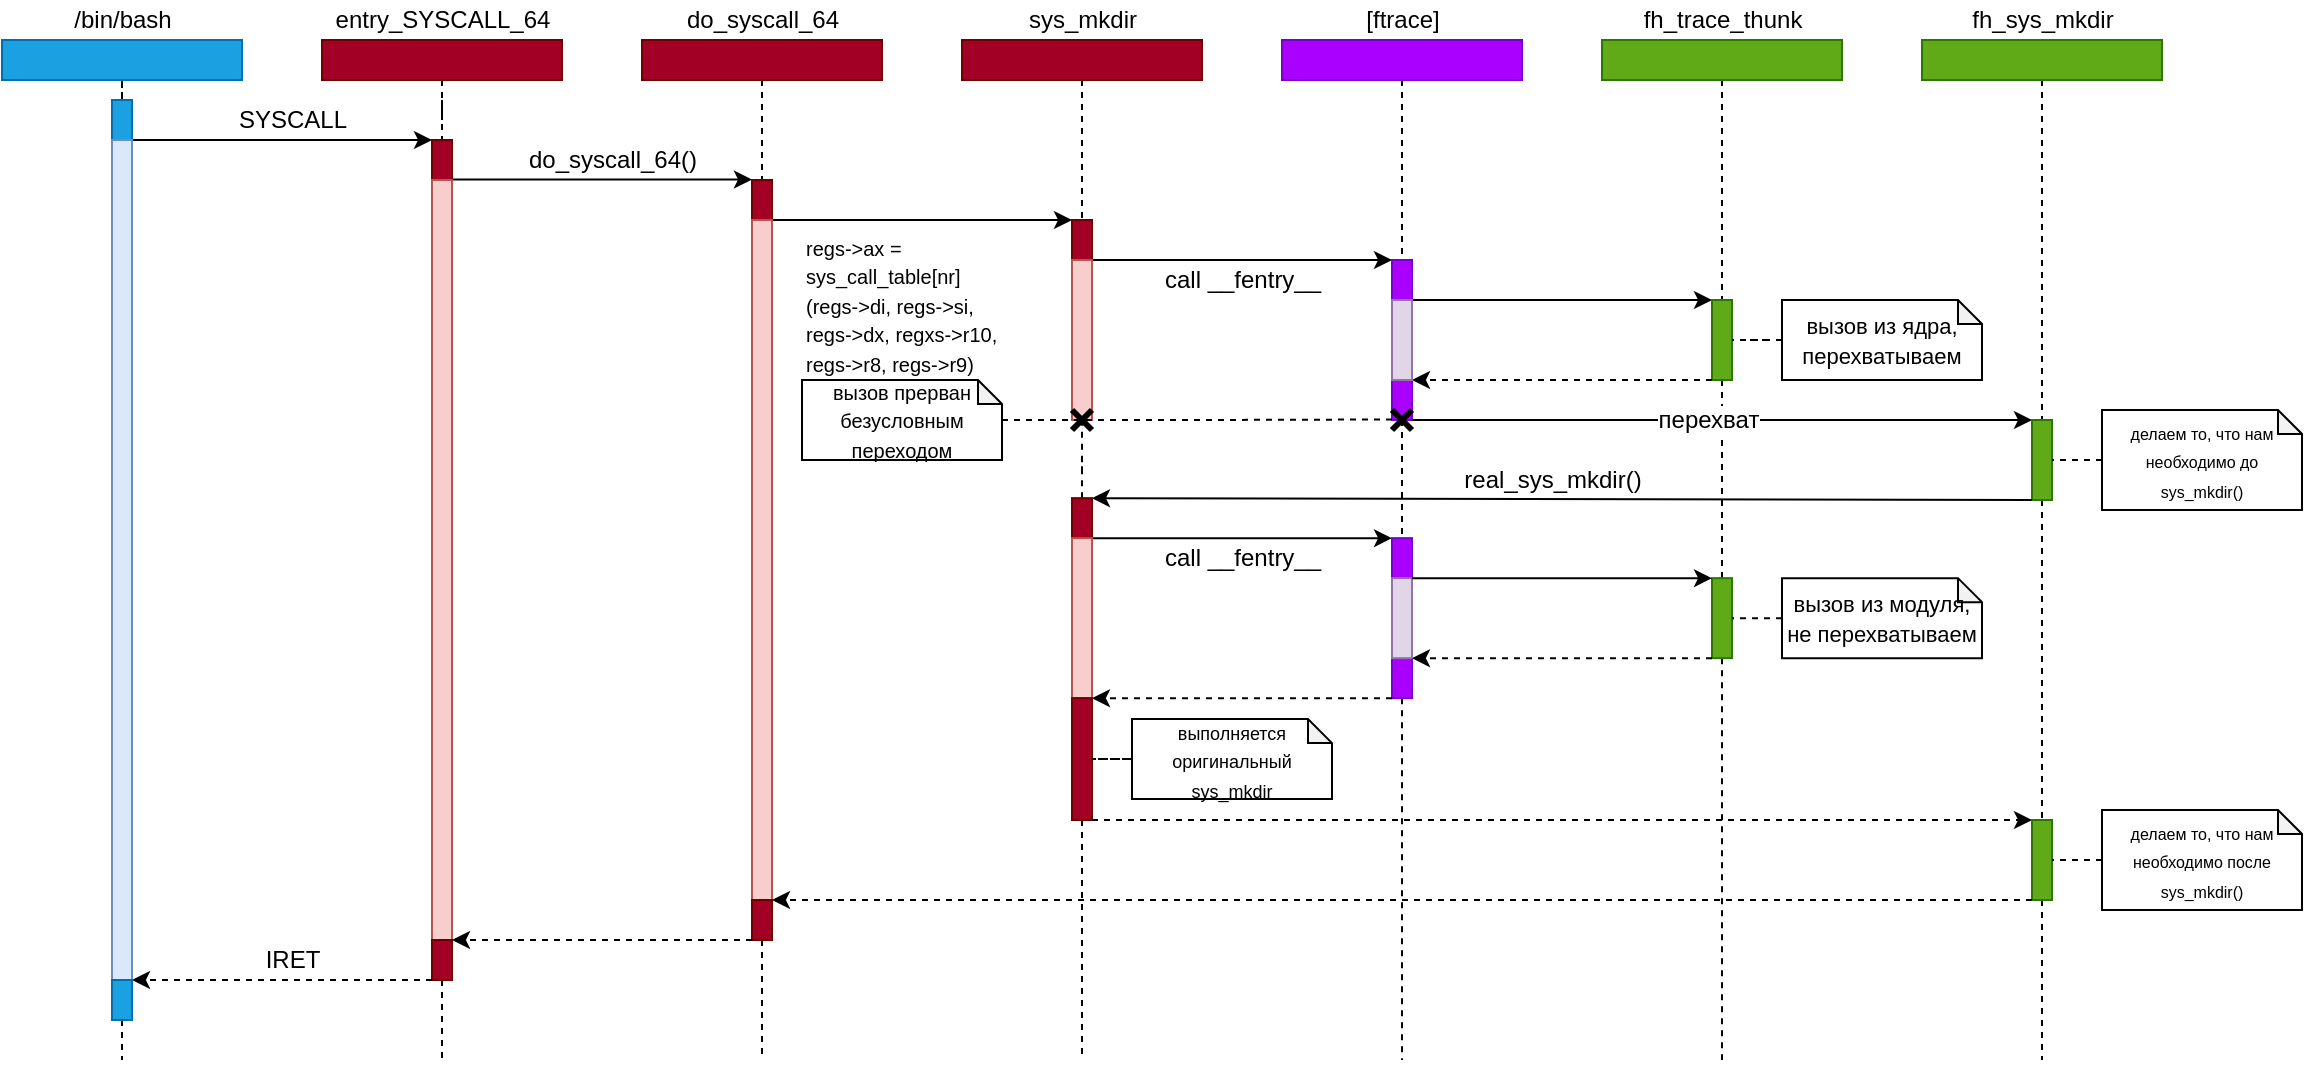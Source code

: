 <mxfile version="12.6.5" type="device"><diagram id="c9k8eUTGtW-Du8NFSK2U" name="Page-1"><mxGraphModel dx="1673" dy="942" grid="1" gridSize="10" guides="1" tooltips="1" connect="1" arrows="1" fold="1" page="1" pageScale="1" pageWidth="827" pageHeight="1169" math="0" shadow="0"><root><mxCell id="0"/><mxCell id="1" parent="0"/><mxCell id="8-9RHEzsf5EBuE27SDgw-29" style="edgeStyle=orthogonalEdgeStyle;rounded=0;orthogonalLoop=1;jettySize=auto;html=1;entryX=0.5;entryY=0;entryDx=0;entryDy=0;dashed=1;endArrow=none;endFill=0;" edge="1" parent="1" source="8-9RHEzsf5EBuE27SDgw-1" target="8-9RHEzsf5EBuE27SDgw-23"><mxGeometry relative="1" as="geometry"/></mxCell><mxCell id="8-9RHEzsf5EBuE27SDgw-1" value="" style="rounded=0;whiteSpace=wrap;html=1;fillColor=#1ba1e2;strokeColor=#006EAF;fontColor=#ffffff;" vertex="1" parent="1"><mxGeometry x="80" y="130" width="120" height="20" as="geometry"/></mxCell><mxCell id="8-9RHEzsf5EBuE27SDgw-2" value="/bin/bash" style="text;html=1;align=center;verticalAlign=middle;resizable=0;points=[];autosize=1;" vertex="1" parent="1"><mxGeometry x="110" y="110" width="60" height="20" as="geometry"/></mxCell><mxCell id="8-9RHEzsf5EBuE27SDgw-134" style="edgeStyle=orthogonalEdgeStyle;rounded=0;orthogonalLoop=1;jettySize=auto;html=1;entryX=0.5;entryY=0;entryDx=0;entryDy=0;dashed=1;endArrow=none;endFill=0;" edge="1" parent="1" source="8-9RHEzsf5EBuE27SDgw-3" target="8-9RHEzsf5EBuE27SDgw-33"><mxGeometry relative="1" as="geometry"/></mxCell><mxCell id="8-9RHEzsf5EBuE27SDgw-3" value="" style="rounded=0;whiteSpace=wrap;html=1;fillColor=#a20025;strokeColor=#6F0000;fontColor=#ffffff;" vertex="1" parent="1"><mxGeometry x="240" y="130" width="120" height="20" as="geometry"/></mxCell><mxCell id="8-9RHEzsf5EBuE27SDgw-4" value="entry_SYSCALL_64" style="text;html=1;align=center;verticalAlign=middle;resizable=0;points=[];autosize=1;" vertex="1" parent="1"><mxGeometry x="240" y="110" width="120" height="20" as="geometry"/></mxCell><mxCell id="8-9RHEzsf5EBuE27SDgw-133" style="edgeStyle=orthogonalEdgeStyle;rounded=0;orthogonalLoop=1;jettySize=auto;html=1;entryX=0.5;entryY=0;entryDx=0;entryDy=0;dashed=1;endArrow=none;endFill=0;" edge="1" parent="1" source="8-9RHEzsf5EBuE27SDgw-5" target="8-9RHEzsf5EBuE27SDgw-37"><mxGeometry relative="1" as="geometry"/></mxCell><mxCell id="8-9RHEzsf5EBuE27SDgw-5" value="" style="rounded=0;whiteSpace=wrap;html=1;fillColor=#a20025;strokeColor=#6F0000;fontColor=#ffffff;" vertex="1" parent="1"><mxGeometry x="400" y="130" width="120" height="20" as="geometry"/></mxCell><mxCell id="8-9RHEzsf5EBuE27SDgw-6" value="do_syscall_64" style="text;html=1;align=center;verticalAlign=middle;resizable=0;points=[];autosize=1;" vertex="1" parent="1"><mxGeometry x="415" y="110" width="90" height="20" as="geometry"/></mxCell><mxCell id="8-9RHEzsf5EBuE27SDgw-131" style="edgeStyle=orthogonalEdgeStyle;rounded=0;orthogonalLoop=1;jettySize=auto;html=1;entryX=0.5;entryY=0;entryDx=0;entryDy=0;dashed=1;endArrow=none;endFill=0;" edge="1" parent="1" source="8-9RHEzsf5EBuE27SDgw-7" target="8-9RHEzsf5EBuE27SDgw-41"><mxGeometry relative="1" as="geometry"/></mxCell><mxCell id="8-9RHEzsf5EBuE27SDgw-7" value="" style="rounded=0;whiteSpace=wrap;html=1;fillColor=#a20025;strokeColor=#6F0000;fontColor=#ffffff;" vertex="1" parent="1"><mxGeometry x="560" y="130" width="120" height="20" as="geometry"/></mxCell><mxCell id="8-9RHEzsf5EBuE27SDgw-8" value="sys_mkdir" style="text;html=1;align=center;verticalAlign=middle;resizable=0;points=[];autosize=1;" vertex="1" parent="1"><mxGeometry x="585" y="110" width="70" height="20" as="geometry"/></mxCell><mxCell id="8-9RHEzsf5EBuE27SDgw-129" style="edgeStyle=orthogonalEdgeStyle;rounded=0;orthogonalLoop=1;jettySize=auto;html=1;entryX=0.5;entryY=0;entryDx=0;entryDy=0;dashed=1;endArrow=none;endFill=0;" edge="1" parent="1" source="8-9RHEzsf5EBuE27SDgw-9" target="8-9RHEzsf5EBuE27SDgw-45"><mxGeometry relative="1" as="geometry"/></mxCell><mxCell id="8-9RHEzsf5EBuE27SDgw-9" value="" style="rounded=0;whiteSpace=wrap;html=1;fillColor=#aa00ff;strokeColor=#7700CC;fontColor=#ffffff;" vertex="1" parent="1"><mxGeometry x="720" y="130" width="120" height="20" as="geometry"/></mxCell><mxCell id="8-9RHEzsf5EBuE27SDgw-10" value="[ftrace]" style="text;html=1;align=center;verticalAlign=middle;resizable=0;points=[];autosize=1;" vertex="1" parent="1"><mxGeometry x="755" y="110" width="50" height="20" as="geometry"/></mxCell><mxCell id="8-9RHEzsf5EBuE27SDgw-127" style="edgeStyle=orthogonalEdgeStyle;rounded=0;orthogonalLoop=1;jettySize=auto;html=1;entryX=0.5;entryY=0;entryDx=0;entryDy=0;dashed=1;endArrow=none;endFill=0;" edge="1" parent="1" source="8-9RHEzsf5EBuE27SDgw-11" target="8-9RHEzsf5EBuE27SDgw-47"><mxGeometry relative="1" as="geometry"/></mxCell><mxCell id="8-9RHEzsf5EBuE27SDgw-11" value="" style="rounded=0;whiteSpace=wrap;html=1;fillColor=#60a917;strokeColor=#2D7600;fontColor=#ffffff;" vertex="1" parent="1"><mxGeometry x="880" y="130" width="120" height="20" as="geometry"/></mxCell><mxCell id="8-9RHEzsf5EBuE27SDgw-12" value="fh_trace_thunk" style="text;html=1;align=center;verticalAlign=middle;resizable=0;points=[];autosize=1;" vertex="1" parent="1"><mxGeometry x="895" y="110" width="90" height="20" as="geometry"/></mxCell><mxCell id="8-9RHEzsf5EBuE27SDgw-125" style="edgeStyle=orthogonalEdgeStyle;rounded=0;orthogonalLoop=1;jettySize=auto;html=1;entryX=0.5;entryY=0;entryDx=0;entryDy=0;dashed=1;endArrow=none;endFill=0;" edge="1" parent="1" source="8-9RHEzsf5EBuE27SDgw-13" target="8-9RHEzsf5EBuE27SDgw-57"><mxGeometry relative="1" as="geometry"/></mxCell><mxCell id="8-9RHEzsf5EBuE27SDgw-13" value="" style="rounded=0;whiteSpace=wrap;html=1;fillColor=#60a917;strokeColor=#2D7600;fontColor=#ffffff;" vertex="1" parent="1"><mxGeometry x="1040" y="130" width="120" height="20" as="geometry"/></mxCell><mxCell id="8-9RHEzsf5EBuE27SDgw-14" value="fh_sys_mkdir" style="text;html=1;align=center;verticalAlign=middle;resizable=0;points=[];autosize=1;" vertex="1" parent="1"><mxGeometry x="1055" y="110" width="90" height="20" as="geometry"/></mxCell><mxCell id="8-9RHEzsf5EBuE27SDgw-17" style="edgeStyle=orthogonalEdgeStyle;rounded=0;orthogonalLoop=1;jettySize=auto;html=1;dashed=1;endArrow=none;endFill=0;" edge="1" parent="1" source="8-9RHEzsf5EBuE27SDgw-102"><mxGeometry relative="1" as="geometry"><mxPoint x="459.66" y="550" as="targetPoint"/><mxPoint x="459.66" y="150" as="sourcePoint"/><Array as="points"><mxPoint x="459.66" y="360"/><mxPoint x="459.66" y="360"/></Array></mxGeometry></mxCell><mxCell id="8-9RHEzsf5EBuE27SDgw-23" value="" style="rounded=0;whiteSpace=wrap;html=1;fillColor=#1ba1e2;strokeColor=#006EAF;fontColor=#ffffff;" vertex="1" parent="1"><mxGeometry x="135" y="160" width="10" height="20" as="geometry"/></mxCell><mxCell id="8-9RHEzsf5EBuE27SDgw-31" value="" style="endArrow=classic;html=1;exitX=1;exitY=1;exitDx=0;exitDy=0;entryX=0;entryY=0;entryDx=0;entryDy=0;" edge="1" parent="1" source="8-9RHEzsf5EBuE27SDgw-23" target="8-9RHEzsf5EBuE27SDgw-33"><mxGeometry width="50" height="50" relative="1" as="geometry"><mxPoint x="170" y="220" as="sourcePoint"/><mxPoint x="300" y="180" as="targetPoint"/></mxGeometry></mxCell><mxCell id="8-9RHEzsf5EBuE27SDgw-32" value="SYSCALL" style="text;html=1;align=center;verticalAlign=middle;resizable=0;points=[];autosize=1;" vertex="1" parent="1"><mxGeometry x="190" y="160" width="70" height="20" as="geometry"/></mxCell><mxCell id="8-9RHEzsf5EBuE27SDgw-33" value="" style="rounded=0;whiteSpace=wrap;html=1;fillColor=#a20025;strokeColor=#6F0000;fontColor=#ffffff;" vertex="1" parent="1"><mxGeometry x="295" y="180" width="10" height="20" as="geometry"/></mxCell><mxCell id="8-9RHEzsf5EBuE27SDgw-35" value="" style="endArrow=classic;html=1;exitX=1;exitY=1;exitDx=0;exitDy=0;entryX=0;entryY=0;entryDx=0;entryDy=0;" edge="1" parent="1"><mxGeometry width="50" height="50" relative="1" as="geometry"><mxPoint x="305" y="199.77" as="sourcePoint"/><mxPoint x="455" y="199.77" as="targetPoint"/></mxGeometry></mxCell><mxCell id="8-9RHEzsf5EBuE27SDgw-36" value="do_syscall_64()" style="text;html=1;align=center;verticalAlign=middle;resizable=0;points=[];autosize=1;" vertex="1" parent="1"><mxGeometry x="335" y="179.77" width="100" height="20" as="geometry"/></mxCell><mxCell id="8-9RHEzsf5EBuE27SDgw-37" value="" style="rounded=0;whiteSpace=wrap;html=1;fillColor=#a20025;strokeColor=#6F0000;fontColor=#ffffff;" vertex="1" parent="1"><mxGeometry x="455" y="200" width="10" height="20" as="geometry"/></mxCell><mxCell id="8-9RHEzsf5EBuE27SDgw-39" value="" style="endArrow=classic;html=1;exitX=1;exitY=1;exitDx=0;exitDy=0;entryX=0;entryY=0;entryDx=0;entryDy=0;" edge="1" parent="1"><mxGeometry width="50" height="50" relative="1" as="geometry"><mxPoint x="465" y="220.0" as="sourcePoint"/><mxPoint x="615" y="220.0" as="targetPoint"/></mxGeometry></mxCell><mxCell id="8-9RHEzsf5EBuE27SDgw-40" value="&lt;font style=&quot;font-size: 10px&quot;&gt;regs-&amp;gt;ax = &lt;br&gt;sys_call_table[nr]&lt;br&gt;(regs-&amp;gt;di, regs-&amp;gt;si,&lt;br&gt;regs-&amp;gt;dx, regxs-&amp;gt;r10,&lt;br&gt;regs-&amp;gt;r8, regs-&amp;gt;r9)&lt;/font&gt;" style="text;html=1;" vertex="1" parent="1"><mxGeometry x="480" y="220" width="120" height="70" as="geometry"/></mxCell><mxCell id="8-9RHEzsf5EBuE27SDgw-41" value="" style="rounded=0;whiteSpace=wrap;html=1;fillColor=#a20025;strokeColor=#6F0000;fontColor=#ffffff;" vertex="1" parent="1"><mxGeometry x="615" y="220" width="10" height="20" as="geometry"/></mxCell><mxCell id="8-9RHEzsf5EBuE27SDgw-43" value="" style="endArrow=classic;html=1;exitX=1;exitY=1;exitDx=0;exitDy=0;entryX=0;entryY=0;entryDx=0;entryDy=0;" edge="1" parent="1"><mxGeometry width="50" height="50" relative="1" as="geometry"><mxPoint x="625" y="240" as="sourcePoint"/><mxPoint x="775" y="240" as="targetPoint"/></mxGeometry></mxCell><mxCell id="8-9RHEzsf5EBuE27SDgw-44" value="call __fentry__" style="text;html=1;align=center;verticalAlign=middle;resizable=0;points=[];autosize=1;" vertex="1" parent="1"><mxGeometry x="655" y="240" width="90" height="20" as="geometry"/></mxCell><mxCell id="8-9RHEzsf5EBuE27SDgw-45" value="" style="rounded=0;whiteSpace=wrap;html=1;fillColor=#aa00ff;strokeColor=#7700CC;fontColor=#ffffff;" vertex="1" parent="1"><mxGeometry x="775" y="240" width="10" height="20" as="geometry"/></mxCell><mxCell id="8-9RHEzsf5EBuE27SDgw-46" value="" style="endArrow=classic;html=1;exitX=1;exitY=1;exitDx=0;exitDy=0;entryX=0;entryY=0;entryDx=0;entryDy=0;" edge="1" parent="1"><mxGeometry width="50" height="50" relative="1" as="geometry"><mxPoint x="785" y="260" as="sourcePoint"/><mxPoint x="935" y="260" as="targetPoint"/></mxGeometry></mxCell><mxCell id="8-9RHEzsf5EBuE27SDgw-128" style="edgeStyle=orthogonalEdgeStyle;rounded=0;orthogonalLoop=1;jettySize=auto;html=1;entryX=0.5;entryY=0;entryDx=0;entryDy=0;dashed=1;endArrow=none;endFill=0;" edge="1" parent="1" source="8-9RHEzsf5EBuE27SDgw-47" target="8-9RHEzsf5EBuE27SDgw-82"><mxGeometry relative="1" as="geometry"/></mxCell><mxCell id="8-9RHEzsf5EBuE27SDgw-47" value="" style="rounded=0;whiteSpace=wrap;html=1;fillColor=#60a917;strokeColor=#2D7600;fontColor=#ffffff;" vertex="1" parent="1"><mxGeometry x="935" y="260" width="10" height="40" as="geometry"/></mxCell><mxCell id="8-9RHEzsf5EBuE27SDgw-51" style="edgeStyle=orthogonalEdgeStyle;rounded=0;orthogonalLoop=1;jettySize=auto;html=1;entryX=1;entryY=0.5;entryDx=0;entryDy=0;endArrow=none;endFill=0;dashed=1;" edge="1" parent="1" source="8-9RHEzsf5EBuE27SDgw-49" target="8-9RHEzsf5EBuE27SDgw-47"><mxGeometry relative="1" as="geometry"/></mxCell><mxCell id="8-9RHEzsf5EBuE27SDgw-49" value="&lt;font style=&quot;font-size: 11px&quot;&gt;вызов из ядра, перехватываем&lt;/font&gt;" style="shape=note;whiteSpace=wrap;html=1;backgroundOutline=1;darkOpacity=0.05;size=12;" vertex="1" parent="1"><mxGeometry x="970" y="260" width="100" height="40" as="geometry"/></mxCell><mxCell id="8-9RHEzsf5EBuE27SDgw-52" value="" style="endArrow=classic;html=1;exitX=0;exitY=1;exitDx=0;exitDy=0;entryX=1;entryY=0;entryDx=0;entryDy=0;dashed=1;" edge="1" parent="1" source="8-9RHEzsf5EBuE27SDgw-47" target="8-9RHEzsf5EBuE27SDgw-53"><mxGeometry width="50" height="50" relative="1" as="geometry"><mxPoint x="795" y="270" as="sourcePoint"/><mxPoint x="790" y="300" as="targetPoint"/></mxGeometry></mxCell><mxCell id="8-9RHEzsf5EBuE27SDgw-130" style="edgeStyle=orthogonalEdgeStyle;rounded=0;orthogonalLoop=1;jettySize=auto;html=1;entryX=0.5;entryY=0;entryDx=0;entryDy=0;dashed=1;endArrow=none;endFill=0;" edge="1" parent="1" source="8-9RHEzsf5EBuE27SDgw-53" target="8-9RHEzsf5EBuE27SDgw-79"><mxGeometry relative="1" as="geometry"/></mxCell><mxCell id="8-9RHEzsf5EBuE27SDgw-53" value="" style="rounded=0;whiteSpace=wrap;html=1;fillColor=#aa00ff;strokeColor=#7700CC;fontColor=#ffffff;" vertex="1" parent="1"><mxGeometry x="775" y="300" width="10" height="20" as="geometry"/></mxCell><mxCell id="8-9RHEzsf5EBuE27SDgw-54" value="" style="rounded=0;whiteSpace=wrap;html=1;fillColor=#e1d5e7;strokeColor=#9673a6;" vertex="1" parent="1"><mxGeometry x="775" y="260" width="10" height="40" as="geometry"/></mxCell><mxCell id="8-9RHEzsf5EBuE27SDgw-55" value="" style="shape=umlDestroy;whiteSpace=wrap;html=1;strokeWidth=3;" vertex="1" parent="1"><mxGeometry x="775" y="315" width="10" height="10" as="geometry"/></mxCell><mxCell id="8-9RHEzsf5EBuE27SDgw-56" value="" style="endArrow=classic;html=1;exitX=1;exitY=1;exitDx=0;exitDy=0;entryX=0;entryY=0;entryDx=0;entryDy=0;" edge="1" parent="1" target="8-9RHEzsf5EBuE27SDgw-57"><mxGeometry width="50" height="50" relative="1" as="geometry"><mxPoint x="785" y="320" as="sourcePoint"/><mxPoint x="1090" y="320" as="targetPoint"/></mxGeometry></mxCell><mxCell id="8-9RHEzsf5EBuE27SDgw-59" value="перехват" style="text;html=1;align=center;verticalAlign=middle;resizable=0;points=[];labelBackgroundColor=#ffffff;" vertex="1" connectable="0" parent="8-9RHEzsf5EBuE27SDgw-56"><mxGeometry x="-0.047" relative="1" as="geometry"><mxPoint as="offset"/></mxGeometry></mxCell><mxCell id="8-9RHEzsf5EBuE27SDgw-126" style="edgeStyle=orthogonalEdgeStyle;rounded=0;orthogonalLoop=1;jettySize=auto;html=1;entryX=0.5;entryY=0;entryDx=0;entryDy=0;dashed=1;endArrow=none;endFill=0;" edge="1" parent="1" source="8-9RHEzsf5EBuE27SDgw-57" target="8-9RHEzsf5EBuE27SDgw-97"><mxGeometry relative="1" as="geometry"/></mxCell><mxCell id="8-9RHEzsf5EBuE27SDgw-57" value="" style="rounded=0;whiteSpace=wrap;html=1;fillColor=#60a917;strokeColor=#2D7600;fontColor=#ffffff;" vertex="1" parent="1"><mxGeometry x="1095" y="320" width="10" height="40" as="geometry"/></mxCell><mxCell id="8-9RHEzsf5EBuE27SDgw-60" style="edgeStyle=orthogonalEdgeStyle;rounded=0;orthogonalLoop=1;jettySize=auto;html=1;entryX=1;entryY=0.5;entryDx=0;entryDy=0;endArrow=none;endFill=0;dashed=1;" edge="1" parent="1" source="8-9RHEzsf5EBuE27SDgw-61"><mxGeometry relative="1" as="geometry"><mxPoint x="1105" y="340" as="targetPoint"/></mxGeometry></mxCell><mxCell id="8-9RHEzsf5EBuE27SDgw-61" value="&lt;font style=&quot;font-size: 8px&quot;&gt;делаем то, что нам необходимо до sys_mkdir()&lt;/font&gt;" style="shape=note;whiteSpace=wrap;html=1;backgroundOutline=1;darkOpacity=0.05;size=12;" vertex="1" parent="1"><mxGeometry x="1130" y="315" width="100" height="50" as="geometry"/></mxCell><mxCell id="8-9RHEzsf5EBuE27SDgw-64" value="" style="endArrow=classic;html=1;exitX=0;exitY=1;exitDx=0;exitDy=0;entryX=1;entryY=0;entryDx=0;entryDy=0;" edge="1" parent="1" source="8-9RHEzsf5EBuE27SDgw-57" target="8-9RHEzsf5EBuE27SDgw-71"><mxGeometry width="50" height="50" relative="1" as="geometry"><mxPoint x="795" y="270" as="sourcePoint"/><mxPoint x="620" y="360" as="targetPoint"/></mxGeometry></mxCell><mxCell id="8-9RHEzsf5EBuE27SDgw-65" value="" style="rounded=0;whiteSpace=wrap;html=1;fillColor=#f8cecc;strokeColor=#b85450;" vertex="1" parent="1"><mxGeometry x="615" y="240" width="10" height="80" as="geometry"/></mxCell><mxCell id="8-9RHEzsf5EBuE27SDgw-67" value="" style="shape=umlDestroy;whiteSpace=wrap;html=1;strokeWidth=3;" vertex="1" parent="1"><mxGeometry x="615" y="315" width="10" height="10" as="geometry"/></mxCell><mxCell id="8-9RHEzsf5EBuE27SDgw-70" style="edgeStyle=orthogonalEdgeStyle;rounded=0;orthogonalLoop=1;jettySize=auto;html=1;entryX=0.676;entryY=0.472;entryDx=0;entryDy=0;entryPerimeter=0;dashed=1;endArrow=none;endFill=0;" edge="1" parent="1" source="8-9RHEzsf5EBuE27SDgw-69" target="8-9RHEzsf5EBuE27SDgw-55"><mxGeometry relative="1" as="geometry"/></mxCell><mxCell id="8-9RHEzsf5EBuE27SDgw-69" value="&lt;font style=&quot;font-size: 10px&quot;&gt;вызов прерван безусловным переходом&lt;/font&gt;" style="shape=note;whiteSpace=wrap;html=1;backgroundOutline=1;darkOpacity=0.05;size=12;" vertex="1" parent="1"><mxGeometry x="480" y="300" width="100" height="40" as="geometry"/></mxCell><mxCell id="8-9RHEzsf5EBuE27SDgw-132" style="edgeStyle=orthogonalEdgeStyle;rounded=0;orthogonalLoop=1;jettySize=auto;html=1;entryX=0.5;entryY=0.589;entryDx=0;entryDy=0;entryPerimeter=0;dashed=1;endArrow=none;endFill=0;" edge="1" parent="1" source="8-9RHEzsf5EBuE27SDgw-71" target="8-9RHEzsf5EBuE27SDgw-67"><mxGeometry relative="1" as="geometry"/></mxCell><mxCell id="8-9RHEzsf5EBuE27SDgw-71" value="" style="rounded=0;whiteSpace=wrap;html=1;fillColor=#a20025;strokeColor=#6F0000;fontColor=#ffffff;" vertex="1" parent="1"><mxGeometry x="615" y="359.07" width="10" height="20" as="geometry"/></mxCell><mxCell id="8-9RHEzsf5EBuE27SDgw-72" value="" style="endArrow=classic;html=1;exitX=1;exitY=1;exitDx=0;exitDy=0;entryX=0;entryY=0;entryDx=0;entryDy=0;" edge="1" parent="1"><mxGeometry width="50" height="50" relative="1" as="geometry"><mxPoint x="625" y="379.07" as="sourcePoint"/><mxPoint x="775" y="379.07" as="targetPoint"/></mxGeometry></mxCell><mxCell id="8-9RHEzsf5EBuE27SDgw-73" value="call __fentry__" style="text;html=1;align=center;verticalAlign=middle;resizable=0;points=[];autosize=1;" vertex="1" parent="1"><mxGeometry x="655" y="379.07" width="90" height="20" as="geometry"/></mxCell><mxCell id="8-9RHEzsf5EBuE27SDgw-79" value="" style="rounded=0;whiteSpace=wrap;html=1;fillColor=#aa00ff;strokeColor=#7700CC;fontColor=#ffffff;" vertex="1" parent="1"><mxGeometry x="775" y="379.07" width="10" height="20" as="geometry"/></mxCell><mxCell id="8-9RHEzsf5EBuE27SDgw-122" style="edgeStyle=orthogonalEdgeStyle;rounded=0;orthogonalLoop=1;jettySize=auto;html=1;dashed=1;endArrow=none;endFill=0;" edge="1" parent="1" source="8-9RHEzsf5EBuE27SDgw-80"><mxGeometry relative="1" as="geometry"><mxPoint x="780" y="640" as="targetPoint"/></mxGeometry></mxCell><mxCell id="8-9RHEzsf5EBuE27SDgw-80" value="" style="rounded=0;whiteSpace=wrap;html=1;fillColor=#aa00ff;strokeColor=#7700CC;fontColor=#ffffff;" vertex="1" parent="1"><mxGeometry x="775" y="439.07" width="10" height="20" as="geometry"/></mxCell><mxCell id="8-9RHEzsf5EBuE27SDgw-81" value="" style="rounded=0;whiteSpace=wrap;html=1;fillColor=#e1d5e7;strokeColor=#9673a6;" vertex="1" parent="1"><mxGeometry x="775" y="399.07" width="10" height="40" as="geometry"/></mxCell><mxCell id="8-9RHEzsf5EBuE27SDgw-123" style="edgeStyle=orthogonalEdgeStyle;rounded=0;orthogonalLoop=1;jettySize=auto;html=1;dashed=1;endArrow=none;endFill=0;" edge="1" parent="1" source="8-9RHEzsf5EBuE27SDgw-82"><mxGeometry relative="1" as="geometry"><mxPoint x="940" y="640" as="targetPoint"/></mxGeometry></mxCell><mxCell id="8-9RHEzsf5EBuE27SDgw-82" value="" style="rounded=0;whiteSpace=wrap;html=1;fillColor=#60a917;strokeColor=#2D7600;fontColor=#ffffff;" vertex="1" parent="1"><mxGeometry x="935" y="399.07" width="10" height="40" as="geometry"/></mxCell><mxCell id="8-9RHEzsf5EBuE27SDgw-84" value="" style="endArrow=classic;html=1;exitX=1;exitY=1;exitDx=0;exitDy=0;entryX=0;entryY=0;entryDx=0;entryDy=0;" edge="1" parent="1"><mxGeometry width="50" height="50" relative="1" as="geometry"><mxPoint x="785" y="399.07" as="sourcePoint"/><mxPoint x="935" y="399.07" as="targetPoint"/></mxGeometry></mxCell><mxCell id="8-9RHEzsf5EBuE27SDgw-85" value="" style="endArrow=classic;html=1;exitX=0;exitY=1;exitDx=0;exitDy=0;entryX=1;entryY=0;entryDx=0;entryDy=0;dashed=1;" edge="1" parent="1"><mxGeometry width="50" height="50" relative="1" as="geometry"><mxPoint x="935" y="439.07" as="sourcePoint"/><mxPoint x="785" y="439.07" as="targetPoint"/></mxGeometry></mxCell><mxCell id="8-9RHEzsf5EBuE27SDgw-86" style="edgeStyle=orthogonalEdgeStyle;rounded=0;orthogonalLoop=1;jettySize=auto;html=1;entryX=1;entryY=0.5;entryDx=0;entryDy=0;endArrow=none;endFill=0;dashed=1;" edge="1" parent="1" source="8-9RHEzsf5EBuE27SDgw-87"><mxGeometry relative="1" as="geometry"><mxPoint x="945" y="419.07" as="targetPoint"/></mxGeometry></mxCell><mxCell id="8-9RHEzsf5EBuE27SDgw-87" value="&lt;font style=&quot;font-size: 11px&quot;&gt;вызов из модуля, не перехватываем&lt;/font&gt;" style="shape=note;whiteSpace=wrap;html=1;backgroundOutline=1;darkOpacity=0.05;size=12;" vertex="1" parent="1"><mxGeometry x="970" y="399.07" width="100" height="40" as="geometry"/></mxCell><mxCell id="8-9RHEzsf5EBuE27SDgw-90" value="" style="endArrow=classic;html=1;exitX=0;exitY=1;exitDx=0;exitDy=0;entryX=1;entryY=0;entryDx=0;entryDy=0;dashed=1;" edge="1" parent="1"><mxGeometry width="50" height="50" relative="1" as="geometry"><mxPoint x="775" y="459.07" as="sourcePoint"/><mxPoint x="625" y="459.07" as="targetPoint"/></mxGeometry></mxCell><mxCell id="8-9RHEzsf5EBuE27SDgw-91" value="" style="rounded=0;whiteSpace=wrap;html=1;fillColor=#f8cecc;strokeColor=#b85450;" vertex="1" parent="1"><mxGeometry x="615" y="379.07" width="10" height="80" as="geometry"/></mxCell><mxCell id="8-9RHEzsf5EBuE27SDgw-119" style="edgeStyle=orthogonalEdgeStyle;rounded=0;orthogonalLoop=1;jettySize=auto;html=1;dashed=1;endArrow=none;endFill=0;" edge="1" parent="1" source="8-9RHEzsf5EBuE27SDgw-92"><mxGeometry relative="1" as="geometry"><mxPoint x="620" y="640" as="targetPoint"/></mxGeometry></mxCell><mxCell id="8-9RHEzsf5EBuE27SDgw-92" value="" style="rounded=0;whiteSpace=wrap;html=1;fillColor=#a20025;strokeColor=#6F0000;fontColor=#ffffff;" vertex="1" parent="1"><mxGeometry x="615" y="459.07" width="10" height="60.93" as="geometry"/></mxCell><mxCell id="8-9RHEzsf5EBuE27SDgw-118" style="edgeStyle=orthogonalEdgeStyle;rounded=0;orthogonalLoop=1;jettySize=auto;html=1;entryX=1;entryY=0.5;entryDx=0;entryDy=0;dashed=1;endArrow=none;endFill=0;" edge="1" parent="1" source="8-9RHEzsf5EBuE27SDgw-94" target="8-9RHEzsf5EBuE27SDgw-92"><mxGeometry relative="1" as="geometry"/></mxCell><mxCell id="8-9RHEzsf5EBuE27SDgw-94" value="&lt;font style=&quot;font-size: 9px&quot;&gt;выполняется оригинальный sys_mkdir&lt;/font&gt;" style="shape=note;whiteSpace=wrap;html=1;backgroundOutline=1;darkOpacity=0.05;size=12;" vertex="1" parent="1"><mxGeometry x="645" y="469.53" width="100" height="40" as="geometry"/></mxCell><mxCell id="8-9RHEzsf5EBuE27SDgw-95" value="" style="endArrow=classic;html=1;exitX=1;exitY=1;exitDx=0;exitDy=0;dashed=1;entryX=0;entryY=0;entryDx=0;entryDy=0;" edge="1" parent="1" source="8-9RHEzsf5EBuE27SDgw-92" target="8-9RHEzsf5EBuE27SDgw-97"><mxGeometry width="50" height="50" relative="1" as="geometry"><mxPoint x="945" y="449.07" as="sourcePoint"/><mxPoint x="1090" y="520" as="targetPoint"/></mxGeometry></mxCell><mxCell id="8-9RHEzsf5EBuE27SDgw-124" style="edgeStyle=orthogonalEdgeStyle;rounded=0;orthogonalLoop=1;jettySize=auto;html=1;dashed=1;endArrow=none;endFill=0;" edge="1" parent="1" source="8-9RHEzsf5EBuE27SDgw-97"><mxGeometry relative="1" as="geometry"><mxPoint x="1100" y="640" as="targetPoint"/></mxGeometry></mxCell><mxCell id="8-9RHEzsf5EBuE27SDgw-97" value="" style="rounded=0;whiteSpace=wrap;html=1;fillColor=#60a917;strokeColor=#2D7600;fontColor=#ffffff;" vertex="1" parent="1"><mxGeometry x="1095" y="520" width="10" height="40" as="geometry"/></mxCell><mxCell id="8-9RHEzsf5EBuE27SDgw-98" style="edgeStyle=orthogonalEdgeStyle;rounded=0;orthogonalLoop=1;jettySize=auto;html=1;entryX=1;entryY=0.5;entryDx=0;entryDy=0;endArrow=none;endFill=0;dashed=1;" edge="1" parent="1"><mxGeometry relative="1" as="geometry"><mxPoint x="1105" y="540" as="targetPoint"/><mxPoint x="1130" y="540" as="sourcePoint"/></mxGeometry></mxCell><mxCell id="8-9RHEzsf5EBuE27SDgw-100" value="&lt;font style=&quot;font-size: 8px&quot;&gt;делаем то, что нам необходимо после sys_mkdir()&lt;/font&gt;" style="shape=note;whiteSpace=wrap;html=1;backgroundOutline=1;darkOpacity=0.05;size=12;" vertex="1" parent="1"><mxGeometry x="1130" y="515" width="100" height="50" as="geometry"/></mxCell><mxCell id="8-9RHEzsf5EBuE27SDgw-101" value="" style="endArrow=classic;html=1;exitX=0;exitY=1;exitDx=0;exitDy=0;dashed=1;entryX=1;entryY=0;entryDx=0;entryDy=0;" edge="1" parent="1" source="8-9RHEzsf5EBuE27SDgw-97" target="8-9RHEzsf5EBuE27SDgw-104"><mxGeometry width="50" height="50" relative="1" as="geometry"><mxPoint x="945" y="449.07" as="sourcePoint"/><mxPoint x="470" y="570" as="targetPoint"/></mxGeometry></mxCell><mxCell id="8-9RHEzsf5EBuE27SDgw-102" value="" style="rounded=0;whiteSpace=wrap;html=1;fillColor=#f8cecc;strokeColor=#b85450;" vertex="1" parent="1"><mxGeometry x="455" y="220" width="10" height="340" as="geometry"/></mxCell><mxCell id="8-9RHEzsf5EBuE27SDgw-117" style="edgeStyle=orthogonalEdgeStyle;rounded=0;orthogonalLoop=1;jettySize=auto;html=1;dashed=1;endArrow=none;endFill=0;" edge="1" parent="1" source="8-9RHEzsf5EBuE27SDgw-104"><mxGeometry relative="1" as="geometry"><mxPoint x="460" y="640.0" as="targetPoint"/></mxGeometry></mxCell><mxCell id="8-9RHEzsf5EBuE27SDgw-104" value="" style="rounded=0;whiteSpace=wrap;html=1;fillColor=#a20025;strokeColor=#6F0000;fontColor=#ffffff;" vertex="1" parent="1"><mxGeometry x="455" y="560" width="10" height="20" as="geometry"/></mxCell><mxCell id="8-9RHEzsf5EBuE27SDgw-108" value="" style="rounded=0;whiteSpace=wrap;html=1;fillColor=#f8cecc;strokeColor=#b85450;" vertex="1" parent="1"><mxGeometry x="295" y="200" width="10" height="380" as="geometry"/></mxCell><mxCell id="8-9RHEzsf5EBuE27SDgw-116" style="edgeStyle=orthogonalEdgeStyle;rounded=0;orthogonalLoop=1;jettySize=auto;html=1;dashed=1;endArrow=none;endFill=0;" edge="1" parent="1" source="8-9RHEzsf5EBuE27SDgw-109"><mxGeometry relative="1" as="geometry"><mxPoint x="300.0" y="640.0" as="targetPoint"/></mxGeometry></mxCell><mxCell id="8-9RHEzsf5EBuE27SDgw-109" value="" style="rounded=0;whiteSpace=wrap;html=1;fillColor=#a20025;strokeColor=#6F0000;fontColor=#ffffff;" vertex="1" parent="1"><mxGeometry x="295" y="580" width="10" height="20" as="geometry"/></mxCell><mxCell id="8-9RHEzsf5EBuE27SDgw-110" value="" style="endArrow=classic;html=1;exitX=0;exitY=1;exitDx=0;exitDy=0;entryX=1;entryY=0;entryDx=0;entryDy=0;dashed=1;" edge="1" parent="1"><mxGeometry width="50" height="50" relative="1" as="geometry"><mxPoint x="455" y="580" as="sourcePoint"/><mxPoint x="305" y="580" as="targetPoint"/></mxGeometry></mxCell><mxCell id="8-9RHEzsf5EBuE27SDgw-111" value="" style="endArrow=classic;html=1;exitX=0;exitY=1;exitDx=0;exitDy=0;entryX=1;entryY=0;entryDx=0;entryDy=0;dashed=1;" edge="1" parent="1"><mxGeometry width="50" height="50" relative="1" as="geometry"><mxPoint x="295" y="600" as="sourcePoint"/><mxPoint x="145" y="600" as="targetPoint"/></mxGeometry></mxCell><mxCell id="8-9RHEzsf5EBuE27SDgw-112" value="IRET" style="text;html=1;align=center;verticalAlign=middle;resizable=0;points=[];autosize=1;" vertex="1" parent="1"><mxGeometry x="205" y="580" width="40" height="20" as="geometry"/></mxCell><mxCell id="8-9RHEzsf5EBuE27SDgw-113" value="" style="rounded=0;whiteSpace=wrap;html=1;fillColor=#dae8fc;strokeColor=#6c8ebf;" vertex="1" parent="1"><mxGeometry x="135" y="180" width="10" height="420" as="geometry"/></mxCell><mxCell id="8-9RHEzsf5EBuE27SDgw-115" style="edgeStyle=orthogonalEdgeStyle;rounded=0;orthogonalLoop=1;jettySize=auto;html=1;dashed=1;endArrow=none;endFill=0;" edge="1" parent="1" source="8-9RHEzsf5EBuE27SDgw-114"><mxGeometry relative="1" as="geometry"><mxPoint x="140" y="640.0" as="targetPoint"/></mxGeometry></mxCell><mxCell id="8-9RHEzsf5EBuE27SDgw-114" value="" style="rounded=0;whiteSpace=wrap;html=1;fillColor=#1ba1e2;strokeColor=#006EAF;fontColor=#ffffff;" vertex="1" parent="1"><mxGeometry x="135" y="600" width="10" height="20" as="geometry"/></mxCell><mxCell id="8-9RHEzsf5EBuE27SDgw-135" value="real_sys_mkdir()" style="text;html=1;align=center;verticalAlign=middle;resizable=0;points=[];autosize=1;" vertex="1" parent="1"><mxGeometry x="805" y="340" width="100" height="20" as="geometry"/></mxCell></root></mxGraphModel></diagram></mxfile>